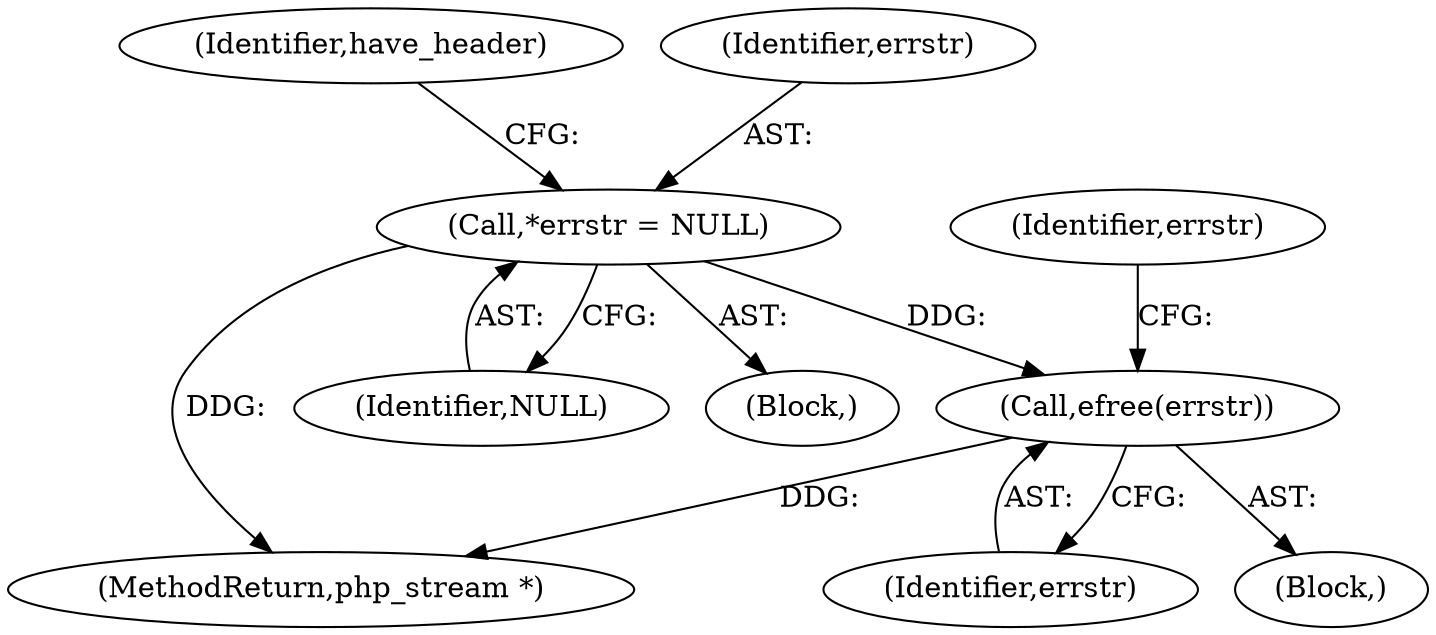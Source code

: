digraph "0_php-src_523f230c831d7b33353203fa34aee4e92ac12bba@API" {
"1000583" [label="(Call,efree(errstr))"];
"1000235" [label="(Call,*errstr = NULL)"];
"1000237" [label="(Identifier,NULL)"];
"1000241" [label="(Identifier,have_header)"];
"1003233" [label="(MethodReturn,php_stream *)"];
"1000586" [label="(Identifier,errstr)"];
"1000161" [label="(Block,)"];
"1000235" [label="(Call,*errstr = NULL)"];
"1000236" [label="(Identifier,errstr)"];
"1000583" [label="(Call,efree(errstr))"];
"1000582" [label="(Block,)"];
"1000584" [label="(Identifier,errstr)"];
"1000583" -> "1000582"  [label="AST: "];
"1000583" -> "1000584"  [label="CFG: "];
"1000584" -> "1000583"  [label="AST: "];
"1000586" -> "1000583"  [label="CFG: "];
"1000583" -> "1003233"  [label="DDG: "];
"1000235" -> "1000583"  [label="DDG: "];
"1000235" -> "1000161"  [label="AST: "];
"1000235" -> "1000237"  [label="CFG: "];
"1000236" -> "1000235"  [label="AST: "];
"1000237" -> "1000235"  [label="AST: "];
"1000241" -> "1000235"  [label="CFG: "];
"1000235" -> "1003233"  [label="DDG: "];
}
